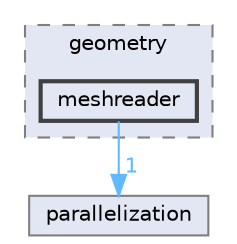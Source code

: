 digraph "Common/include/geometry/meshreader"
{
 // LATEX_PDF_SIZE
  bgcolor="transparent";
  edge [fontname=Helvetica,fontsize=10,labelfontname=Helvetica,labelfontsize=10];
  node [fontname=Helvetica,fontsize=10,shape=box,height=0.2,width=0.4];
  compound=true
  subgraph clusterdir_d2620a12595a4ed2b3ca54ea91488fbc {
    graph [ bgcolor="#e3e7f4", pencolor="grey50", label="geometry", fontname=Helvetica,fontsize=10 style="filled,dashed", URL="dir_d2620a12595a4ed2b3ca54ea91488fbc.html",tooltip=""]
  dir_be9798253e3cc6a3ea545de7d9a06232 [label="meshreader", fillcolor="#e3e7f4", color="grey25", style="filled,bold", URL="dir_be9798253e3cc6a3ea545de7d9a06232.html",tooltip=""];
  }
  dir_853c2a0c087a74065753cfc8240c880a [label="parallelization", fillcolor="#e3e7f4", color="grey50", style="filled", URL="dir_853c2a0c087a74065753cfc8240c880a.html",tooltip=""];
  dir_be9798253e3cc6a3ea545de7d9a06232->dir_853c2a0c087a74065753cfc8240c880a [headlabel="1", labeldistance=1.5 headhref="dir_000063_000074.html" href="dir_000063_000074.html" color="steelblue1" fontcolor="steelblue1"];
}
